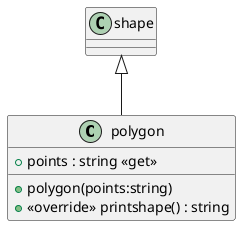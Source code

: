 @startuml
class polygon {
    + points : string <<get>>
    + polygon(points:string)
    + <<override>> printshape() : string
}
shape <|-- polygon
@enduml
